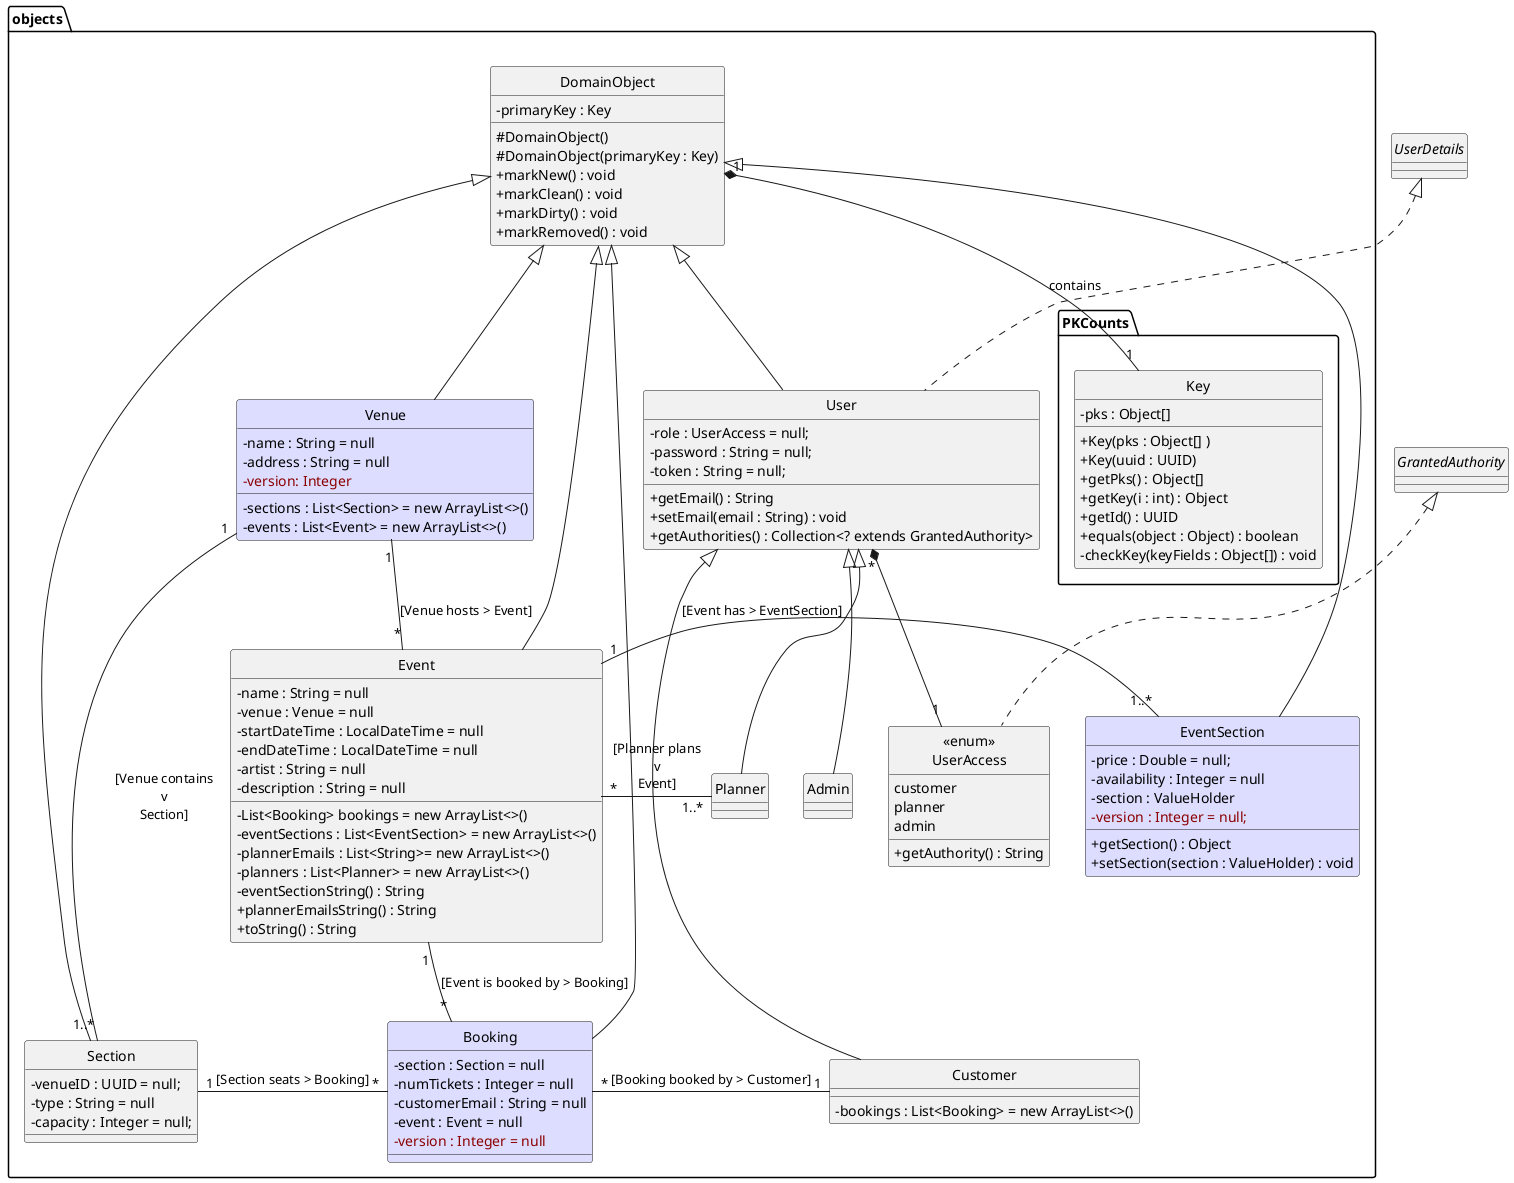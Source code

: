 @startuml
hide circle
allowmixing
skinparam classAttributeIconSize 0
' skinparam linetype ortho
' domain ..> util.«singleton»\nUnitOfWork
' "util.«singleton»\nUnitOfWork" ..> mappers
' domain --> util.DomainUtil

' objects
class objects.DomainObject {
  - primaryKey : Key
  # DomainObject()
  # DomainObject(primaryKey : Key)
  + markNew() : void
  + markClean() : void
  + markDirty() : void
  + markRemoved() : void
}
class objects.PKCounts.Key {
  - pks : Object[]
  + Key(pks : Object[] )
  + Key(uuid : UUID)
  + getPks() : Object[]
  + getKey(i : int) : Object
  + getId() : UUID
  + equals(object : Object) : boolean
  - checkKey(keyFields : Object[]) : void
}
objects.DomainObject "1" *-- "1" objects.PKCounts.Key : contains
' objects.DomainObject ..> util.«singleton»\nUnitOfWork
class objects.Admin extends objects.User {
}
class objects.Booking #ddddff extends objects.DomainObject {
    - section : Section = null
    - numTickets : Integer = null
    - customerEmail : String = null
    - event : Event = null
    <color:darkRed>-version : Integer = null
}
objects.Booking "*"-"1" objects.Section : [Section seats > Booking]
class objects.Customer extends objects.User {
  - bookings : List<Booking> = new ArrayList<>()
}
objects.Customer "1"-"*" objects.Booking : [Booking booked by > Customer]
class objects.Event extends objects.DomainObject {
    - name : String = null
    - venue : Venue = null
    - startDateTime : LocalDateTime = null
    - endDateTime : LocalDateTime = null
    - artist : String = null
    - description : String = null
    - List<Booking> bookings = new ArrayList<>()
    - eventSections : List<EventSection> = new ArrayList<>()
    - plannerEmails : List<String>= new ArrayList<>()
    - planners : List<Planner> = new ArrayList<>()
    - eventSectionString() : String
    + plannerEmailsString() : String
    + toString() : String
}
class objects.EventSection #ddddff extends objects.DomainObject {
    - price : Double = null;
    - availability : Integer = null
    - section : ValueHolder
    <color:darkRed>-version : Integer = null;
    + getSection() : Object
    + setSection(section : ValueHolder) : void
}
class objects.Planner extends objects.User {
}
objects.Planner "1..*"-"*" objects.Event : [Planner plans\nv\nEvent]
class objects.Section extends objects.DomainObject {
  - venueID : UUID = null;
  - type : String = null
  - capacity : Integer = null;
}
objects.Event "1"-"*" objects.Booking : [Event is booked by > Booking]
objects.Event "1"-"1..*" objects.EventSection : [Event has > EventSection]
class objects.User extends objects.DomainObject implements UserDetails {
  - role : UserAccess = null;
  - password : String = null;
  - token : String = null;
  + getEmail() : String
  + setEmail(email : String) : void
  + getAuthorities() : Collection<? extends GrantedAuthority>
}
enum "objects.<<enum>>\nUserAccess" implements GrantedAuthority {
  customer
  planner
  admin
  + getAuthority() : String
}
objects.User "*"*--"1" "objects.<<enum>>\nUserAccess"
class objects.Venue #ddddff extends objects.DomainObject {
  - name : String = null
  - address : String = null
  - sections : List<Section> = new ArrayList<>()
  - events : List<Event> = new ArrayList<>()
  <color:darkRed>-version: Integer
}
objects.Venue "1"-"1..*" objects.Section : [Venue contains\nv\nSection]
objects.Venue "1"-d-"*" objects.Event : [Venue hosts > Event]

objects.Event -[hidden]d-> objects.EventSection
objects.Planner -[hidden]d-> objects.Customer
objects.Admin -[hidden]d-> objects.Customer

@enduml